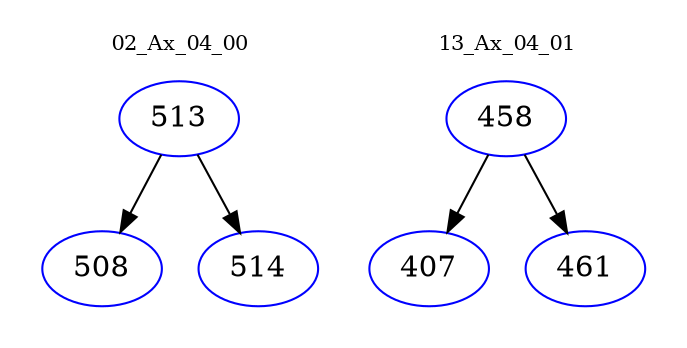 digraph{
subgraph cluster_0 {
color = white
label = "02_Ax_04_00";
fontsize=10;
T0_513 [label="513", color="blue"]
T0_513 -> T0_508 [color="black"]
T0_508 [label="508", color="blue"]
T0_513 -> T0_514 [color="black"]
T0_514 [label="514", color="blue"]
}
subgraph cluster_1 {
color = white
label = "13_Ax_04_01";
fontsize=10;
T1_458 [label="458", color="blue"]
T1_458 -> T1_407 [color="black"]
T1_407 [label="407", color="blue"]
T1_458 -> T1_461 [color="black"]
T1_461 [label="461", color="blue"]
}
}
